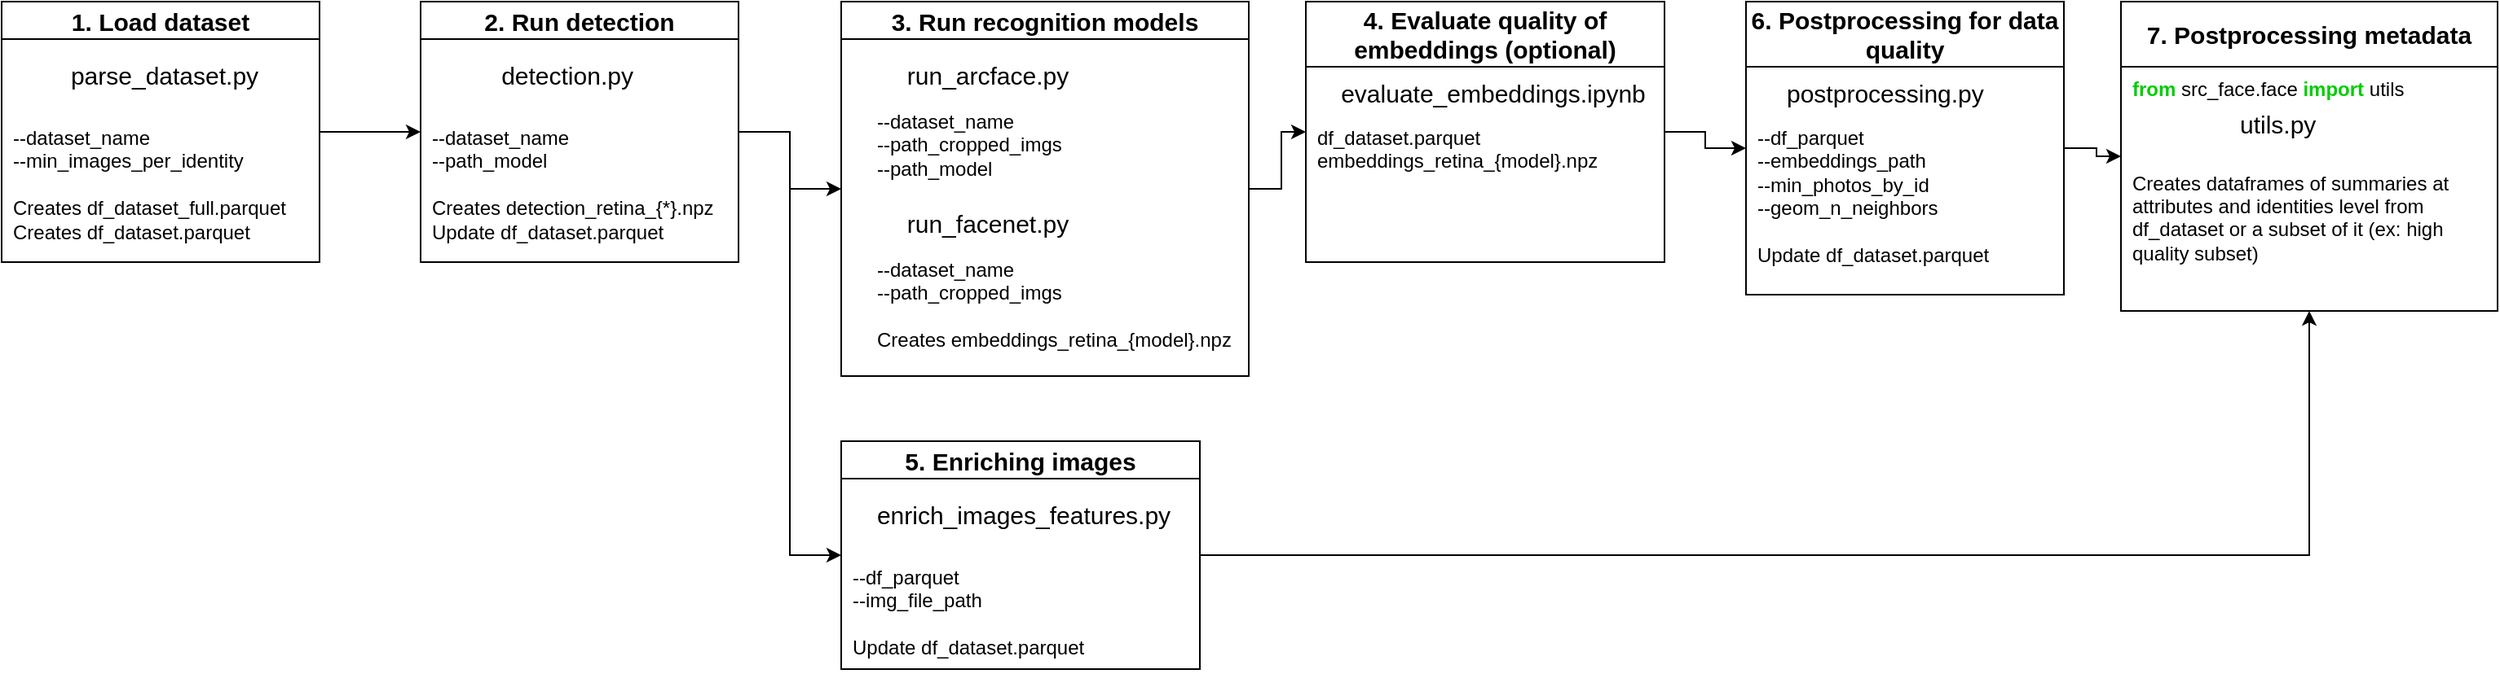 <mxfile version="24.2.7" type="device">
  <diagram name="Page-1" id="vQK37tlVbIWJRqgLQUT4">
    <mxGraphModel dx="1364" dy="840" grid="1" gridSize="10" guides="1" tooltips="1" connect="1" arrows="1" fold="1" page="1" pageScale="1" pageWidth="1169" pageHeight="827" math="0" shadow="0">
      <root>
        <mxCell id="0" />
        <mxCell id="1" parent="0" />
        <mxCell id="eA9wci_QhcoB31TBnbEu-33" value="" style="group" parent="1" vertex="1" connectable="0">
          <mxGeometry x="30" y="50" width="110" height="30" as="geometry" />
        </mxCell>
        <mxCell id="eA9wci_QhcoB31TBnbEu-31" value="" style="group" parent="eA9wci_QhcoB31TBnbEu-33" vertex="1" connectable="0">
          <mxGeometry width="110" height="30" as="geometry" />
        </mxCell>
        <mxCell id="eA9wci_QhcoB31TBnbEu-23" value="" style="shape=image;verticalLabelPosition=bottom;labelBackgroundColor=default;verticalAlign=top;aspect=fixed;imageAspect=0;image=https://upload.wikimedia.org/wikipedia/commons/thumb/c/c3/Python-logo-notext.svg/1869px-Python-logo-notext.svg.png;" parent="eA9wci_QhcoB31TBnbEu-31" vertex="1">
          <mxGeometry y="8.08" width="20" height="21.92" as="geometry" />
        </mxCell>
        <mxCell id="eA9wci_QhcoB31TBnbEu-29" value="&lt;span style=&quot;text-align: left; text-wrap: nowrap; color: rgba(0, 0, 0, 0); font-family: monospace; font-size: 0px;&quot;&gt;%3CmxGraphModel%3E%3Croot%3E%3CmxCell%20id%3D%220%22%2F%3E%3CmxCell%20id%3D%221%22%20parent%3D%220%22%2F%3E%3CmxCell%20id%3D%222%22%20value%3D%22%22%20style%3D%22shape%3Dimage%3BverticalLabelPosition%3Dbottom%3BlabelBackgroundColor%3Ddefault%3BverticalAlign%3Dtop%3Baspect%3Dfixed%3BimageAspect%3D0%3Bimage%3Dhttps%3A%2F%2Fupload.wikimedia.org%2Fwikipedia%2Fcommons%2Fthumb%2Fc%2Fc3%2FPython-logo-notext.svg%2F1869px-Python-logo-notext.svg.png%3B%22%20vertex%3D%221%22%20parent%3D%221%22%3E%3CmxGeometry%20x%3D%2270%22%20y%3D%22214.04%22%20width%3D%2220%22%20height%3D%2221.92%22%20as%3D%22geometry%22%2F%3E%3C%2FmxCell%3E%3C%2Froot%3E%3C%2FmxGraphModel%3E&lt;/span&gt;&lt;span style=&quot;text-align: left; text-wrap: nowrap; color: rgba(0, 0, 0, 0); font-family: monospace; font-size: 0px;&quot;&gt;%3CmxGraphModel%3E%3Croot%3E%3CmxCell%20id%3D%220%22%2F%3E%3CmxCell%20id%3D%221%22%20parent%3D%220%22%2F%3E%3CmxCell%20id%3D%222%22%20value%3D%22%22%20style%3D%22shape%3Dimage%3BverticalLabelPosition%3Dbottom%3BlabelBackgroundColor%3Ddefault%3BverticalAlign%3Dtop%3Baspect%3Dfixed%3BimageAspect%3D0%3Bimage%3Dhttps%3A%2F%2Fupload.wikimedia.org%2Fwikipedia%2Fcommons%2Fthumb%2Fc%2Fc3%2FPython-logo-notext.svg%2F1869px-Python-logo-notext.svg.png%3B%22%20vertex%3D%221%22%20parent%3D%221%22%3E%3CmxGeometry%20x%3D%2270%22%20y%3D%22214.04%22%20width%3D%2220%22%20height%3D%2221.92%22%20as%3D%22geometry%22%2F%3E%3C%2FmxCell%3E%3C%2Froot%3E%3C%2FmxGraphModel%3E&lt;/span&gt;&lt;span style=&quot;text-align: left; font-size: 15px;&quot;&gt;parse_dataset.py&lt;/span&gt;" style="text;html=1;align=center;verticalAlign=middle;whiteSpace=wrap;rounded=0;" parent="eA9wci_QhcoB31TBnbEu-33" vertex="1">
          <mxGeometry x="50" width="60" height="30" as="geometry" />
        </mxCell>
        <mxCell id="eA9wci_QhcoB31TBnbEu-93" style="edgeStyle=orthogonalEdgeStyle;rounded=0;orthogonalLoop=1;jettySize=auto;html=1;" parent="1" source="eA9wci_QhcoB31TBnbEu-34" target="eA9wci_QhcoB31TBnbEu-46" edge="1">
          <mxGeometry relative="1" as="geometry" />
        </mxCell>
        <mxCell id="eA9wci_QhcoB31TBnbEu-34" value="&lt;span style=&quot;font-size: 15px;&quot;&gt;1. Load dataset&lt;/span&gt;" style="swimlane;whiteSpace=wrap;html=1;startSize=23;" parent="1" vertex="1">
          <mxGeometry x="10" y="20" width="195" height="160" as="geometry" />
        </mxCell>
        <mxCell id="eA9wci_QhcoB31TBnbEu-35" value="&lt;div&gt;--dataset_name&lt;/div&gt;&lt;div&gt;--min_images_per_identity&lt;/div&gt;&lt;div&gt;&lt;br&gt;&lt;/div&gt;&lt;div&gt;Creates&amp;nbsp;&lt;span style=&quot;background-color: initial;&quot;&gt;df_dataset_full.parquet&lt;/span&gt;&lt;/div&gt;&lt;div&gt;&lt;span style=&quot;background-color: initial;&quot;&gt;Creates&amp;nbsp;&lt;/span&gt;df_dataset.parquet&lt;/div&gt;" style="text;html=1;align=left;verticalAlign=top;whiteSpace=wrap;rounded=0;" parent="eA9wci_QhcoB31TBnbEu-34" vertex="1">
          <mxGeometry x="5" y="70" width="190" height="120" as="geometry" />
        </mxCell>
        <mxCell id="eA9wci_QhcoB31TBnbEu-94" style="edgeStyle=orthogonalEdgeStyle;rounded=0;orthogonalLoop=1;jettySize=auto;html=1;" parent="1" source="eA9wci_QhcoB31TBnbEu-46" target="eA9wci_QhcoB31TBnbEu-53" edge="1">
          <mxGeometry relative="1" as="geometry" />
        </mxCell>
        <mxCell id="eA9wci_QhcoB31TBnbEu-95" style="edgeStyle=orthogonalEdgeStyle;rounded=0;orthogonalLoop=1;jettySize=auto;html=1;entryX=0;entryY=0.5;entryDx=0;entryDy=0;" parent="1" source="eA9wci_QhcoB31TBnbEu-46" target="eA9wci_QhcoB31TBnbEu-71" edge="1">
          <mxGeometry relative="1" as="geometry" />
        </mxCell>
        <mxCell id="eA9wci_QhcoB31TBnbEu-97" style="edgeStyle=orthogonalEdgeStyle;rounded=0;orthogonalLoop=1;jettySize=auto;html=1;" parent="1" source="eA9wci_QhcoB31TBnbEu-53" target="eA9wci_QhcoB31TBnbEu-65" edge="1">
          <mxGeometry relative="1" as="geometry" />
        </mxCell>
        <mxCell id="eA9wci_QhcoB31TBnbEu-53" value="&lt;span style=&quot;font-size: 15px;&quot;&gt;3. Run recognition models&lt;/span&gt;" style="swimlane;whiteSpace=wrap;html=1;startSize=23;" parent="1" vertex="1">
          <mxGeometry x="525" y="20" width="250" height="230" as="geometry" />
        </mxCell>
        <mxCell id="eA9wci_QhcoB31TBnbEu-54" value="&lt;div&gt;&lt;div&gt;--dataset_name&lt;/div&gt;&lt;div&gt;--path_cropped_imgs&lt;/div&gt;&lt;/div&gt;&lt;div&gt;&lt;br&gt;&lt;/div&gt;&lt;div&gt;Creates&amp;nbsp;&lt;span style=&quot;background-color: initial;&quot;&gt;embeddings_retina_{model}.npz&lt;/span&gt;&lt;/div&gt;" style="text;html=1;align=left;verticalAlign=top;whiteSpace=wrap;rounded=0;" parent="eA9wci_QhcoB31TBnbEu-53" vertex="1">
          <mxGeometry x="20" y="151" width="190" height="120" as="geometry" />
        </mxCell>
        <mxCell id="eA9wci_QhcoB31TBnbEu-79" value="" style="group" parent="eA9wci_QhcoB31TBnbEu-53" vertex="1" connectable="0">
          <mxGeometry x="20" y="121" width="110" height="30" as="geometry" />
        </mxCell>
        <mxCell id="eA9wci_QhcoB31TBnbEu-80" value="" style="group" parent="eA9wci_QhcoB31TBnbEu-79" vertex="1" connectable="0">
          <mxGeometry width="110" height="30" as="geometry" />
        </mxCell>
        <mxCell id="eA9wci_QhcoB31TBnbEu-81" value="" style="shape=image;verticalLabelPosition=bottom;labelBackgroundColor=default;verticalAlign=top;aspect=fixed;imageAspect=0;image=https://upload.wikimedia.org/wikipedia/commons/thumb/c/c3/Python-logo-notext.svg/1869px-Python-logo-notext.svg.png;" parent="eA9wci_QhcoB31TBnbEu-80" vertex="1">
          <mxGeometry y="8.08" width="20" height="21.92" as="geometry" />
        </mxCell>
        <mxCell id="eA9wci_QhcoB31TBnbEu-82" value="&lt;span style=&quot;text-align: left; text-wrap: nowrap; color: rgba(0, 0, 0, 0); font-family: monospace; font-size: 0px;&quot;&gt;%3CmxGraphModel%3E%3Croot%3E%3CmxCell%20id%3D%220%22%2F%3E%3CmxCell%20id%3D%221%22%20parent%3D%220%22%2F%3E%3CmxCell%20id%3D%222%22%20value%3D%22%22%20style%3D%22shape%3Dimage%3BverticalLabelPosition%3Dbottom%3BlabelBackgroundColor%3Ddefault%3BverticalAlign%3Dtop%3Baspect%3Dfixed%3BimageAspect%3D0%3Bimage%3Dhttps%3A%2F%2Fupload.wikimedia.org%2Fwikipedia%2Fcommons%2Fthumb%2Fc%2Fc3%2FPython-logo-notext.svg%2F1869px-Python-logo-notext.svg.png%3B%22%20vertex%3D%221%22%20parent%3D%221%22%3E%3CmxGeometry%20x%3D%2270%22%20y%3D%22214.04%22%20width%3D%2220%22%20height%3D%2221.92%22%20as%3D%22geometry%22%2F%3E%3C%2FmxCell%3E%3C%2Froot%3E%3C%2FmxGraphModel%3E&lt;/span&gt;&lt;span style=&quot;text-align: left; text-wrap: nowrap; color: rgba(0, 0, 0, 0); font-family: monospace; font-size: 0px;&quot;&gt;%3CmxGraphModel%3E%3Croot%3E%3CmxCell%20id%3D%220%22%2F%3E%3CmxCell%20id%3D%221%22%20parent%3D%220%22%2F%3E%3CmxCell%20id%3D%222%22%20value%3D%22%22%20style%3D%22shape%3Dimage%3BverticalLabelPosition%3Dbottom%3BlabelBackgroundColor%3Ddefault%3BverticalAlign%3Dtop%3Baspect%3Dfixed%3BimageAspect%3D0%3Bimage%3Dhttps%3A%2F%2Fupload.wikimedia.org%2Fwikipedia%2Fcommons%2Fthumb%2Fc%2Fc3%2FPython-logo-notext.svg%2F1869px-Python-logo-notext.svg.png%3B%22%20vertex%3D%221%22%20parent%3D%221%22%3E%3CmxGeometry%20x%3D%2270%22%20y%3D%22214.04%22%20width%3D%2220%22%20height%3D%2221.92%22%20as%3D%22geometry%22%2F%3E%3C%2FmxCell%3E%3C%2Froot%3E%3C%2FmxGraphModel&lt;/span&gt;&lt;span style=&quot;text-align: left; font-size: 15px;&quot;&gt;run_facenet&lt;/span&gt;&lt;span style=&quot;font-size: 15px; text-align: left; background-color: initial;&quot;&gt;.py&lt;/span&gt;" style="text;html=1;align=center;verticalAlign=middle;whiteSpace=wrap;rounded=0;" parent="eA9wci_QhcoB31TBnbEu-80" vertex="1">
          <mxGeometry x="40" width="60" height="30" as="geometry" />
        </mxCell>
        <mxCell id="eA9wci_QhcoB31TBnbEu-83" value="&lt;div&gt;--dataset_name&lt;/div&gt;&lt;div&gt;--path_cropped_imgs&lt;/div&gt;&lt;div&gt;--path_model&lt;/div&gt;" style="text;html=1;align=left;verticalAlign=top;whiteSpace=wrap;rounded=0;" parent="eA9wci_QhcoB31TBnbEu-53" vertex="1">
          <mxGeometry x="20" y="60" width="190" height="60" as="geometry" />
        </mxCell>
        <mxCell id="eA9wci_QhcoB31TBnbEu-49" value="" style="group" parent="eA9wci_QhcoB31TBnbEu-53" vertex="1" connectable="0">
          <mxGeometry x="20" y="30" width="110" height="30" as="geometry" />
        </mxCell>
        <mxCell id="eA9wci_QhcoB31TBnbEu-50" value="" style="group" parent="eA9wci_QhcoB31TBnbEu-49" vertex="1" connectable="0">
          <mxGeometry width="110" height="30" as="geometry" />
        </mxCell>
        <mxCell id="eA9wci_QhcoB31TBnbEu-51" value="" style="shape=image;verticalLabelPosition=bottom;labelBackgroundColor=default;verticalAlign=top;aspect=fixed;imageAspect=0;image=https://upload.wikimedia.org/wikipedia/commons/thumb/c/c3/Python-logo-notext.svg/1869px-Python-logo-notext.svg.png;" parent="eA9wci_QhcoB31TBnbEu-50" vertex="1">
          <mxGeometry y="8.08" width="20" height="21.92" as="geometry" />
        </mxCell>
        <mxCell id="eA9wci_QhcoB31TBnbEu-52" value="&lt;span style=&quot;text-align: left; text-wrap: nowrap; color: rgba(0, 0, 0, 0); font-family: monospace; font-size: 0px;&quot;&gt;%3CmxGraphModel%3E%3Croot%3E%3CmxCell%20id%3D%220%22%2F%3E%3CmxCell%20id%3D%221%22%20parent%3D%220%22%2F%3E%3CmxCell%20id%3D%222%22%20value%3D%22%22%20style%3D%22shape%3Dimage%3BverticalLabelPosition%3Dbottom%3BlabelBackgroundColor%3Ddefault%3BverticalAlign%3Dtop%3Baspect%3Dfixed%3BimageAspect%3D0%3Bimage%3Dhttps%3A%2F%2Fupload.wikimedia.org%2Fwikipedia%2Fcommons%2Fthumb%2Fc%2Fc3%2FPython-logo-notext.svg%2F1869px-Python-logo-notext.svg.png%3B%22%20vertex%3D%221%22%20parent%3D%221%22%3E%3CmxGeometry%20x%3D%2270%22%20y%3D%22214.04%22%20width%3D%2220%22%20height%3D%2221.92%22%20as%3D%22geometry%22%2F%3E%3C%2FmxCell%3E%3C%2Froot%3E%3C%2FmxGraphModel%3E&lt;/span&gt;&lt;span style=&quot;text-align: left; text-wrap: nowrap; color: rgba(0, 0, 0, 0); font-family: monospace; font-size: 0px;&quot;&gt;%3CmxGraphModel%3E%3Croot%3E%3CmxCell%20id%3D%220%22%2F%3E%3CmxCell%20id%3D%221%22%20parent%3D%220%22%2F%3E%3CmxCell%20id%3D%222%22%20value%3D%22%22%20style%3D%22shape%3Dimage%3BverticalLabelPosition%3Dbottom%3BlabelBackgroundColor%3Ddefault%3BverticalAlign%3Dtop%3Baspect%3Dfixed%3BimageAspect%3D0%3Bimage%3Dhttps%3A%2F%2Fupload.wikimedia.org%2Fwikipedia%2Fcommons%2Fthumb%2Fc%2Fc3%2FPython-logo-notext.svg%2F1869px-Python-logo-notext.svg.png%3B%22%20vertex%3D%221%22%20parent%3D%221%22%3E%3CmxGeometry%20x%3D%2270%22%20y%3D%22214.04%22%20width%3D%2220%22%20height%3D%2221.92%22%20as%3D%22geometry%22%2F%3E%3C%2FmxCell%3E%3C%2Froot%3E%3C%2FmxGraphModel&lt;/span&gt;&lt;span style=&quot;text-align: left; font-size: 15px;&quot;&gt;run_arcface.py&lt;/span&gt;" style="text;html=1;align=center;verticalAlign=middle;whiteSpace=wrap;rounded=0;" parent="eA9wci_QhcoB31TBnbEu-50" vertex="1">
          <mxGeometry x="40" width="60" height="30" as="geometry" />
        </mxCell>
        <mxCell id="eA9wci_QhcoB31TBnbEu-99" style="edgeStyle=orthogonalEdgeStyle;rounded=0;orthogonalLoop=1;jettySize=auto;html=1;" parent="1" source="eA9wci_QhcoB31TBnbEu-59" target="eA9wci_QhcoB31TBnbEu-89" edge="1">
          <mxGeometry relative="1" as="geometry" />
        </mxCell>
        <mxCell id="eA9wci_QhcoB31TBnbEu-98" style="edgeStyle=orthogonalEdgeStyle;rounded=0;orthogonalLoop=1;jettySize=auto;html=1;" parent="1" source="eA9wci_QhcoB31TBnbEu-65" target="eA9wci_QhcoB31TBnbEu-59" edge="1">
          <mxGeometry relative="1" as="geometry" />
        </mxCell>
        <mxCell id="eA9wci_QhcoB31TBnbEu-96" value="" style="group" parent="1" vertex="1" connectable="0">
          <mxGeometry x="525" y="290" width="220" height="140" as="geometry" />
        </mxCell>
        <mxCell id="eA9wci_QhcoB31TBnbEu-67" value="" style="group;align=left;" parent="eA9wci_QhcoB31TBnbEu-96" vertex="1" connectable="0">
          <mxGeometry y="30" width="110" height="30" as="geometry" />
        </mxCell>
        <mxCell id="eA9wci_QhcoB31TBnbEu-68" value="" style="group" parent="eA9wci_QhcoB31TBnbEu-67" vertex="1" connectable="0">
          <mxGeometry x="2" width="110" height="30" as="geometry" />
        </mxCell>
        <mxCell id="eA9wci_QhcoB31TBnbEu-69" value="" style="shape=image;verticalLabelPosition=bottom;labelBackgroundColor=default;verticalAlign=top;aspect=fixed;imageAspect=0;image=https://upload.wikimedia.org/wikipedia/commons/thumb/c/c3/Python-logo-notext.svg/1869px-Python-logo-notext.svg.png;" parent="eA9wci_QhcoB31TBnbEu-68" vertex="1">
          <mxGeometry y="8.08" width="20" height="21.92" as="geometry" />
        </mxCell>
        <mxCell id="eA9wci_QhcoB31TBnbEu-70" value="&lt;span style=&quot;text-align: left; text-wrap: nowrap; color: rgba(0, 0, 0, 0); font-family: monospace; font-size: 0px;&quot;&gt;%3CmxGraphModel%3E%3Croot%3E%3CmxCell%20id%3D%220%22%2F%3E%3CmxCell%20id%3D%221%22%20parent%3D%220%22%2F%3E%3CmxCell%20id%3D%222%22%20value%3D%22%22%20style%3D%22shape%3Dimage%3BverticalLabelPosition%3Dbottom%3BlabelBackgroundColor%3Ddefault%3BverticalAlign%3Dtop%3Baspect%3Dfixed%3BimageAspect%3D0%3Bimage%3Dhttps%3A%2F%2Fupload.wikimedia.org%2Fwikipedia%2Fcommons%2Fthumb%2Fc%2Fc3%2FPython-logo-notext.svg%2F1869px-Python-logo-notext.svg.png%3B%22%20vertex%3D%221%22%20parent%3D%221%22%3E%3CmxGeometry%20x%3D%2270%22%20y%3D%22214.04%22%20width%3D%2220%22%20height%3D%2221.92%22%20as%3D%22geometry%22%2F%3E%3C%2FmxCell%3E%3C%2Froot%3E%3C%2FmxGraphModel%3E&lt;/span&gt;&lt;span style=&quot;text-align: left; text-wrap: nowrap; color: rgba(0, 0, 0, 0); font-family: monospace; font-size: 0px;&quot;&gt;%3CmxGraphModel%3E%3Croot%3E%3CmxCell%20id%3D%220%22%2F%3E%3CmxCell%20id%3D%221%22%20parent%3D%220%22%2F%3E%3CmxCell%20id%3D%222%22%20value%3D%22%22%20style%3D%22shape%3Dimage%3BverticalLabelPosition%3Dbottom%3BlabelBackgroundColor%3Ddefault%3BverticalAlign%3Dtop%3Baspect%3Dfixed%3BimageAspect%3D0%3Bimage%3Dhttps%3A%2F%2Fupload.wikimedia.org%2Fwikipedia%2Fcommons%2Fthumb%2Fc%2Fc3%2FPython-logo-notext.svg%2F1869px-Python-logo-notext.svg.png%3B%22%20vertex%3D%221%22%20parent%3D%221%22%3E%3CmxGeometry%20x%3D%2270%22%20y%3D%22214.04%22%20width%3D%2220%22%20height%3D%2221.92%22%20as%3D%22geometry%22%2F%3E%3C%2FmxCell%3E%3C%2Froot%3E%3C%2FmxGraphModel%&lt;/span&gt;&lt;span style=&quot;text-align: left;&quot;&gt;&lt;span style=&quot;font-size: 15px;&quot;&gt;enrich_images_features.py&lt;/span&gt;&lt;/span&gt;" style="text;html=1;align=center;verticalAlign=middle;whiteSpace=wrap;rounded=0;" parent="eA9wci_QhcoB31TBnbEu-68" vertex="1">
          <mxGeometry x="80" width="60" height="30" as="geometry" />
        </mxCell>
        <mxCell id="eA9wci_QhcoB31TBnbEu-71" value="&lt;span style=&quot;font-size: 15px;&quot;&gt;5. Enriching images&lt;/span&gt;" style="swimlane;whiteSpace=wrap;html=1;startSize=23;" parent="eA9wci_QhcoB31TBnbEu-96" vertex="1">
          <mxGeometry width="220" height="140" as="geometry" />
        </mxCell>
        <mxCell id="eA9wci_QhcoB31TBnbEu-72" value="&lt;div&gt;&lt;div&gt;--df_parquet&lt;/div&gt;&lt;div&gt;--img_file_path&lt;/div&gt;&lt;/div&gt;&lt;div&gt;&lt;br&gt;&lt;/div&gt;&lt;div&gt;&lt;span style=&quot;background-color: initial;&quot;&gt;Update&amp;nbsp;&lt;/span&gt;df_dataset.parquet&lt;/div&gt;" style="text;html=1;align=left;verticalAlign=top;whiteSpace=wrap;rounded=0;" parent="eA9wci_QhcoB31TBnbEu-71" vertex="1">
          <mxGeometry x="5" y="70" width="190" height="80" as="geometry" />
        </mxCell>
        <mxCell id="eA9wci_QhcoB31TBnbEu-100" style="edgeStyle=orthogonalEdgeStyle;rounded=0;orthogonalLoop=1;jettySize=auto;html=1;" parent="1" source="eA9wci_QhcoB31TBnbEu-71" target="eA9wci_QhcoB31TBnbEu-89" edge="1">
          <mxGeometry relative="1" as="geometry" />
        </mxCell>
        <mxCell id="eA9wci_QhcoB31TBnbEu-101" value="" style="group" parent="1" vertex="1" connectable="0">
          <mxGeometry x="267" y="20" width="195" height="160" as="geometry" />
        </mxCell>
        <mxCell id="eA9wci_QhcoB31TBnbEu-42" value="" style="group" parent="eA9wci_QhcoB31TBnbEu-101" vertex="1" connectable="0">
          <mxGeometry x="20" y="30" width="110" height="30" as="geometry" />
        </mxCell>
        <mxCell id="eA9wci_QhcoB31TBnbEu-43" value="" style="group" parent="eA9wci_QhcoB31TBnbEu-42" vertex="1" connectable="0">
          <mxGeometry width="110" height="30" as="geometry" />
        </mxCell>
        <mxCell id="eA9wci_QhcoB31TBnbEu-44" value="" style="shape=image;verticalLabelPosition=bottom;labelBackgroundColor=default;verticalAlign=top;aspect=fixed;imageAspect=0;image=https://upload.wikimedia.org/wikipedia/commons/thumb/c/c3/Python-logo-notext.svg/1869px-Python-logo-notext.svg.png;" parent="eA9wci_QhcoB31TBnbEu-43" vertex="1">
          <mxGeometry y="8.08" width="20" height="21.92" as="geometry" />
        </mxCell>
        <mxCell id="eA9wci_QhcoB31TBnbEu-45" value="&lt;span style=&quot;text-align: left; text-wrap: nowrap; color: rgba(0, 0, 0, 0); font-family: monospace; font-size: 0px;&quot;&gt;%3CmxGraphModel%3E%3Croot%3E%3CmxCell%20id%3D%220%22%2F%3E%3CmxCell%20id%3D%221%22%20parent%3D%220%22%2F%3E%3CmxCell%20id%3D%222%22%20value%3D%22%22%20style%3D%22shape%3Dimage%3BverticalLabelPosition%3Dbottom%3BlabelBackgroundColor%3Ddefault%3BverticalAlign%3Dtop%3Baspect%3Dfixed%3BimageAspect%3D0%3Bimage%3Dhttps%3A%2F%2Fupload.wikimedia.org%2Fwikipedia%2Fcommons%2Fthumb%2Fc%2Fc3%2FPython-logo-notext.svg%2F1869px-Python-logo-notext.svg.png%3B%22%20vertex%3D%221%22%20parent%3D%221%22%3E%3CmxGeometry%20x%3D%2270%22%20y%3D%22214.04%22%20width%3D%2220%22%20height%3D%2221.92%22%20as%3D%22geometry%22%2F%3E%3C%2FmxCell%3E%3C%2Froot%3E%3C%2FmxGraphModel%3E&lt;/span&gt;&lt;span style=&quot;text-align: left; text-wrap: nowrap; color: rgba(0, 0, 0, 0); font-family: monospace; font-size: 0px;&quot;&gt;%3CmxGraphModel%3E%3Croot%3E%3CmxCell%20id%3D%220%22%2F%3E%3CmxCell%20id%3D%221%22%20parent%3D%220%22%2F%3E%3CmxCell%20id%3D%222%22%20value%3D%22%22%20style%3D%22shape%3Dimage%3BverticalLabelPosition%3Dbottom%3BlabelBackgroundColor%3Ddefault%3BverticalAlign%3Dtop%3Baspect%3Dfixed%3BimageAspect%3D0%3Bimage%3Dhttps%3A%2F%2Fupload.wikimedia.org%2Fwikipedia%2Fcommons%2Fthumb%2Fc%2Fc3%2FPython-logo-notext.svg%2F1869px-Python-logo-notext.svg.png%3B%22%20vertex%3D%221%22%20parent%3D%221%22%3E%3CmxGeometry%20x%3D%2270%22%20y%3D%22214.04%22%20width%3D%2220%22%20height%3D%2221.92%22%20as%3D%22geometry%22%2F%3E%3C%2FmxCell%3E%3C%2Froot%3E%3C%2FmxGraphModel%&lt;/span&gt;&lt;span style=&quot;text-align: left; font-size: 15px;&quot;&gt;detection.py&lt;/span&gt;" style="text;html=1;align=center;verticalAlign=middle;whiteSpace=wrap;rounded=0;" parent="eA9wci_QhcoB31TBnbEu-43" vertex="1">
          <mxGeometry x="40" width="60" height="30" as="geometry" />
        </mxCell>
        <mxCell id="eA9wci_QhcoB31TBnbEu-46" value="&lt;span style=&quot;font-size: 15px;&quot;&gt;2. Run detection&lt;/span&gt;" style="swimlane;whiteSpace=wrap;html=1;startSize=23;" parent="eA9wci_QhcoB31TBnbEu-101" vertex="1">
          <mxGeometry width="195" height="160" as="geometry" />
        </mxCell>
        <mxCell id="eA9wci_QhcoB31TBnbEu-47" value="&lt;div&gt;&lt;div&gt;--dataset_name&lt;/div&gt;&lt;div&gt;--path_model&lt;/div&gt;&lt;/div&gt;&lt;div&gt;&lt;br&gt;&lt;/div&gt;&lt;div&gt;Creates&amp;nbsp;detection_retina_{*}.npz&lt;/div&gt;&lt;div&gt;&lt;span style=&quot;background-color: initial;&quot;&gt;Update&amp;nbsp;&lt;/span&gt;df_dataset.parquet&lt;/div&gt;" style="text;html=1;align=left;verticalAlign=top;whiteSpace=wrap;rounded=0;" parent="eA9wci_QhcoB31TBnbEu-46" vertex="1">
          <mxGeometry x="5" y="70" width="190" height="120" as="geometry" />
        </mxCell>
        <mxCell id="eA9wci_QhcoB31TBnbEu-102" value="" style="group" parent="1" vertex="1" connectable="0">
          <mxGeometry x="810" y="20" width="220" height="160" as="geometry" />
        </mxCell>
        <mxCell id="eA9wci_QhcoB31TBnbEu-61" value="" style="group" parent="eA9wci_QhcoB31TBnbEu-102" vertex="1" connectable="0">
          <mxGeometry x="20" y="30" width="110" height="30" as="geometry" />
        </mxCell>
        <mxCell id="eA9wci_QhcoB31TBnbEu-62" value="" style="group" parent="eA9wci_QhcoB31TBnbEu-61" vertex="1" connectable="0">
          <mxGeometry width="110" height="30" as="geometry" />
        </mxCell>
        <mxCell id="eA9wci_QhcoB31TBnbEu-64" value="&lt;span style=&quot;text-align: left; text-wrap: nowrap; color: rgba(0, 0, 0, 0); font-family: monospace; font-size: 0px;&quot;&gt;%3CmxGraphModel%3E%3Croot%3E%3CmxCell%20id%3D%220%22%2F%3E%3CmxCell%20id%3D%221%22%20parent%3D%220%22%2F%3E%3CmxCell%20id%3D%222%22%20value%3D%22%22%20style%3D%22shape%3Dimage%3BverticalLabelPosition%3Dbottom%3BlabelBackgroundColor%3Ddefault%3BverticalAlign%3Dtop%3Baspect%3Dfixed%3BimageAspect%3D0%3Bimage%3Dhttps%3A%2F%2Fupload.wikimedia.org%2Fwikipedia%2Fcommons%2Fthumb%2Fc%2Fc3%2FPython-logo-notext.svg%2F1869px-Python-logo-notext.svg.png%3B%22%20vertex%3D%221%22%20parent%3D%221%22%3E%3CmxGeometry%20x%3D%2270%22%20y%3D%22214.04%22%20width%3D%2220%22%20height%3D%2221.92%22%20as%3D%22geometry%22%2F%3E%3C%2FmxCell%3E%3C%2Froot%3E%3C%2FmxGraphModel%3E&lt;/span&gt;&lt;span style=&quot;text-align: left; text-wrap: nowrap; color: rgba(0, 0, 0, 0); font-family: monospace; font-size: 0px;&quot;&gt;%3CmxGraphModel%3E%3Croot%3E%3CmxCell%20id%3D%220%22%2F%3E%3CmxCell%20id%3D%221%22%20parent%3D%220%22%2F%3E%3CmxCell%20id%3D%222%22%20value%3D%22%22%20style%3D%22shape%3Dimage%3BverticalLabelPosition%3Dbottom%3BlabelBackgroundColor%3Ddefault%3BverticalAlign%3Dtop%3Baspect%3Dfixed%3BimageAspect%3D0%3Bimage%3Dhttps%3A%2F%2Fupload.wikimedia.org%2Fwikipedia%2Fcommons%2Fthumb%2Fc%2Fc3%2FPython-logo-notext.svg%2F1869px-Python-logo-notext.svg.png%3B%22%20vertex%3D%221%22%20parent%3D%221%22%3E%3CmxGeometry%20x%3D%2270%22%20y%3D%22214.04%22%20width%3D%2220%22%20height%3D%2221.92%22%20as%3D%22geometry%22%2F%3E%3C%2FmxCell%3E%3C%2Froot%3E%3C%2FmxGraphModel%&lt;/span&gt;&lt;span style=&quot;text-align: left;&quot;&gt;&lt;span style=&quot;font-size: 15px;&quot;&gt;evaluate_embeddings.ipynb&lt;/span&gt;&lt;/span&gt;" style="text;html=1;align=center;verticalAlign=middle;whiteSpace=wrap;rounded=0;" parent="eA9wci_QhcoB31TBnbEu-62" vertex="1">
          <mxGeometry x="65" y="11" width="60" height="30" as="geometry" />
        </mxCell>
        <mxCell id="eA9wci_QhcoB31TBnbEu-65" value="&lt;span style=&quot;font-size: 15px;&quot;&gt;4. Evaluate quality of embeddings (optional)&lt;/span&gt;" style="swimlane;whiteSpace=wrap;html=1;startSize=40;" parent="eA9wci_QhcoB31TBnbEu-102" vertex="1">
          <mxGeometry width="220" height="160" as="geometry" />
        </mxCell>
        <mxCell id="eA9wci_QhcoB31TBnbEu-66" value="&lt;div&gt;&lt;div&gt;df_dataset.parquet&lt;br&gt;&lt;/div&gt;&lt;/div&gt;&lt;div&gt;embeddings_retina_{model}.npz&lt;br&gt;&lt;/div&gt;" style="text;html=1;align=left;verticalAlign=top;whiteSpace=wrap;rounded=0;" parent="eA9wci_QhcoB31TBnbEu-65" vertex="1">
          <mxGeometry x="5" y="70" width="190" height="120" as="geometry" />
        </mxCell>
        <mxCell id="eA9wci_QhcoB31TBnbEu-84" value="" style="shape=image;verticalLabelPosition=bottom;labelBackgroundColor=default;verticalAlign=top;aspect=fixed;imageAspect=0;image=https://www.svgrepo.com/show/373718/jupyter.svg;" parent="eA9wci_QhcoB31TBnbEu-65" vertex="1">
          <mxGeometry y="50" width="20" height="20" as="geometry" />
        </mxCell>
        <mxCell id="eA9wci_QhcoB31TBnbEu-103" value="" style="group" parent="1" vertex="1" connectable="0">
          <mxGeometry x="1080" y="20" width="195" height="180" as="geometry" />
        </mxCell>
        <mxCell id="eA9wci_QhcoB31TBnbEu-55" value="" style="group" parent="eA9wci_QhcoB31TBnbEu-103" vertex="1" connectable="0">
          <mxGeometry x="2" y="41" width="110" height="30" as="geometry" />
        </mxCell>
        <mxCell id="eA9wci_QhcoB31TBnbEu-56" value="" style="group" parent="eA9wci_QhcoB31TBnbEu-55" vertex="1" connectable="0">
          <mxGeometry width="110" height="30" as="geometry" />
        </mxCell>
        <mxCell id="eA9wci_QhcoB31TBnbEu-57" value="" style="shape=image;verticalLabelPosition=bottom;labelBackgroundColor=default;verticalAlign=top;aspect=fixed;imageAspect=0;image=https://upload.wikimedia.org/wikipedia/commons/thumb/c/c3/Python-logo-notext.svg/1869px-Python-logo-notext.svg.png;" parent="eA9wci_QhcoB31TBnbEu-56" vertex="1">
          <mxGeometry y="8.08" width="20" height="21.92" as="geometry" />
        </mxCell>
        <mxCell id="eA9wci_QhcoB31TBnbEu-58" value="&lt;span style=&quot;text-wrap: nowrap; color: rgba(0, 0, 0, 0); font-family: monospace; font-size: 0px;&quot;&gt;%3CmxGraphModel%3E%3Croot%3E%3CmxCell%20id%3D%220%22%2F%3E%3CmxCell%20id%3D%221%22%20parent%3D%220%22%2F%3E%3CmxCell%20id%3D%222%22%20value%3D%22%22%20style%3D%22shape%3Dimage%3BverticalLabelPosition%3Dbottom%3BlabelBackgroundColor%3Ddefault%3BverticalAlign%3Dtop%3Baspect%3Dfixed%3BimageAspect%3D0%3Bimage%3Dhttps%3A%2F%2Fupload.wikimedia.org%2Fwikipedia%2Fcommons%2Fthumb%2Fc%2Fc3%2FPython-logo-notext.svg%2F1869px-Python-logo-notext.svg.png%3B%22%20vertex%3D%221%22%20parent%3D%221%22%3E%3CmxGeometry%20x%3D%2270%22%20y%3D%22214.04%22%20width%3D%2220%22%20height%3D%2221.92%22%20as%3D%22geometry%22%2F%3E%3C%2FmxCell%3E%3C%2Froot%3E%3C%2FmxGraphModel%3E&lt;/span&gt;&lt;span style=&quot;text-wrap: nowrap; color: rgba(0, 0, 0, 0); font-family: monospace; font-size: 0px;&quot;&gt;%3CmxGraphModel%3E%3Croot%3E%3CmxCell%20id%3D%220%22%2F%3E%3CmxCell%20id%3D%221%22%20parent%3D%220%22%2F%3E%3CmxCell%20id%3D%222%22%20value%3D%22%22%20style%3D%22shape%3Dimage%3BverticalLabelPosition%3Dbottom%3BlabelBackgroundColor%3Ddefault%3BverticalAlign%3Dtop%3Baspect%3Dfixed%3BimageAspect%3D0%3Bimage%3Dhttps%3A%2F%2Fupload.wikimedia.org%2Fwikipedia%2Fcommons%2Fthumb%2Fc%2Fc3%2FPython-logo-notext.svg%2F1869px-Python-logo-notext.svg.png%3B%22%20vertex%3D%221%22%20parent%3D%221%22%3E%3CmxGeometry%20x%3D%2270%22%20y%3D%22214.04%22%20width%3D%2220%22%20height%3D%2221.92%22%20as%3D%22geometry%22%2F%3E%3C%2FmxCell%3E%3C%2Froot%3E%3C%2FmxGraphModel%&lt;/span&gt;&lt;span style=&quot;font-size: 15px;&quot;&gt;postprocessing.py&lt;/span&gt;" style="text;html=1;align=left;verticalAlign=middle;whiteSpace=wrap;rounded=0;" parent="eA9wci_QhcoB31TBnbEu-56" vertex="1">
          <mxGeometry x="21" width="60" height="30" as="geometry" />
        </mxCell>
        <mxCell id="eA9wci_QhcoB31TBnbEu-59" value="&lt;span style=&quot;font-size: 15px;&quot;&gt;6. Postprocessing for data quality&lt;/span&gt;" style="swimlane;whiteSpace=wrap;html=1;startSize=40;" parent="eA9wci_QhcoB31TBnbEu-103" vertex="1">
          <mxGeometry width="195" height="180" as="geometry" />
        </mxCell>
        <mxCell id="eA9wci_QhcoB31TBnbEu-60" value="&lt;div&gt;&lt;div&gt;--df_parquet&lt;/div&gt;&lt;div&gt;--embeddings_path&lt;/div&gt;&lt;div&gt;--min_photos_by_id&lt;/div&gt;&lt;div&gt;--geom_n_neighbors&lt;/div&gt;&lt;/div&gt;&lt;div&gt;&lt;br&gt;&lt;/div&gt;&lt;div&gt;&lt;span style=&quot;background-color: initial;&quot;&gt;Update&amp;nbsp;&lt;/span&gt;df_dataset.parquet&lt;/div&gt;" style="text;html=1;align=left;verticalAlign=top;whiteSpace=wrap;rounded=0;" parent="eA9wci_QhcoB31TBnbEu-59" vertex="1">
          <mxGeometry x="5" y="70" width="190" height="120" as="geometry" />
        </mxCell>
        <mxCell id="eA9wci_QhcoB31TBnbEu-104" value="" style="group" parent="1" vertex="1" connectable="0">
          <mxGeometry x="1310" y="20" width="231" height="190" as="geometry" />
        </mxCell>
        <mxCell id="eA9wci_QhcoB31TBnbEu-89" value="&lt;span style=&quot;font-size: 15px;&quot;&gt;7. Postprocessing metadata&lt;/span&gt;" style="swimlane;whiteSpace=wrap;html=1;startSize=40;" parent="eA9wci_QhcoB31TBnbEu-104" vertex="1">
          <mxGeometry width="231" height="190" as="geometry" />
        </mxCell>
        <mxCell id="eA9wci_QhcoB31TBnbEu-90" value="&lt;div&gt;&lt;div&gt;&lt;b&gt;&lt;font color=&quot;#00cc00&quot;&gt;from&lt;/font&gt;&lt;/b&gt; src_face.face &lt;b&gt;&lt;font color=&quot;#00cc00&quot;&gt;import&lt;/font&gt;&lt;/b&gt; utils&lt;/div&gt;&lt;/div&gt;&lt;div&gt;&lt;br&gt;&lt;/div&gt;&lt;div&gt;&lt;br&gt;&lt;/div&gt;&lt;div&gt;&lt;br&gt;&lt;/div&gt;&lt;div&gt;&lt;span style=&quot;background-color: initial;&quot;&gt;Creates dataframes of summaries at attributes and identities level from df_dataset or a subset of it (ex: high quality subset)&lt;/span&gt;&lt;/div&gt;" style="text;html=1;align=left;verticalAlign=top;whiteSpace=wrap;rounded=0;" parent="eA9wci_QhcoB31TBnbEu-89" vertex="1">
          <mxGeometry x="5" y="40" width="225" height="150" as="geometry" />
        </mxCell>
        <mxCell id="eA9wci_QhcoB31TBnbEu-85" value="" style="group" parent="eA9wci_QhcoB31TBnbEu-89" vertex="1" connectable="0">
          <mxGeometry x="50" y="60" width="110" height="30" as="geometry" />
        </mxCell>
        <mxCell id="eA9wci_QhcoB31TBnbEu-86" value="" style="group" parent="eA9wci_QhcoB31TBnbEu-85" vertex="1" connectable="0">
          <mxGeometry width="110" height="30" as="geometry" />
        </mxCell>
        <mxCell id="eA9wci_QhcoB31TBnbEu-87" value="" style="shape=image;verticalLabelPosition=bottom;labelBackgroundColor=default;verticalAlign=top;aspect=fixed;imageAspect=0;image=https://upload.wikimedia.org/wikipedia/commons/thumb/c/c3/Python-logo-notext.svg/1869px-Python-logo-notext.svg.png;" parent="eA9wci_QhcoB31TBnbEu-86" vertex="1">
          <mxGeometry y="8.08" width="20" height="21.92" as="geometry" />
        </mxCell>
        <mxCell id="eA9wci_QhcoB31TBnbEu-88" value="&lt;span style=&quot;text-wrap: nowrap; color: rgba(0, 0, 0, 0); font-family: monospace; font-size: 0px;&quot;&gt;u%3CmxGraphModel%3E%3Croot%3E%3CmxCell%20id%3D%220%22%2F%3E%3CmxCell%20id%3D%221%22%20parent%3D%220%22%2F%3E%3CmxCell%20id%3D%222%22%20value%3D%22%22%20style%3D%22shape%3Dimage%3BverticalLabelPosition%3Dbottom%3BlabelBackgroundColor%3Ddefault%3BverticalAlign%3Dtop%3Baspect%3Dfixed%3BimageAspect%3D0%3Bimage%3Dhttps%3A%2F%2Fupload.wikimedia.org%2Fwikipedia%2Fcommons%2Fthumb%2Fc%2Fc3%2FPython-logo-notext.svg%2F1869px-Python-logo-notext.svg.png%3B%22%20vertex%3D%221%22%20parent%3D%221%22%3E%3CmxGeometry%20x%3D%2270%22%20y%3D%22214.04%22%20width%3D%2220%22%20height%3D%2221.92%22%20as%3D%22geometry%22%2F%3E%3C%2FmxCell%3E%3C%2Froot%3E%3C%2FmxGraphModel%3E&lt;/span&gt;&lt;span style=&quot;text-wrap: nowrap; color: rgba(0, 0, 0, 0); font-family: monospace; font-size: 0px;&quot;&gt;%3CmxGraphModel%3E%3Croot%3E%3CmxCell%20id%3D%220%22%2F%3E%3CmxCell%20id%3D%221%22%20parent%3D%220%22%2F%3E%3CmxCell%20id%3D%222%22%20value%3D%22%22%20style%3D%22shape%3Dimage%3BverticalLabelPosition%3Dbottom%3BlabelBackgroundColor%3Ddefault%3BverticalAlign%3Dtop%3Baspect%3Dfixed%3BimageAspect%3D0%3Bimage%3Dhttps%3A%2F%2Fupload.wikimedia.org%2Fwikipedia%2Fcommons%2Fthumb%2Fc%2Fc3%2FPython-logo-notext.svg%2F1869px-Python-logo-notext.svg.png%3B%22%20vertex%3D%221%22%20parent%3D%221%22%3E%3CmxGeometry%20x%3D%2270%22%20y%3D%22214.04%22%20width%3D%2220%22%20height%3D%2221.92%22%20as%3D%22geometry%22%2F%3E%3C%2FmxCell%3E%3C%2Froot%3E%3C%utils&lt;/span&gt;&lt;span style=&quot;font-size: 15px;&quot;&gt;utils.py&lt;/span&gt;" style="text;html=1;align=left;verticalAlign=middle;whiteSpace=wrap;rounded=0;" parent="eA9wci_QhcoB31TBnbEu-86" vertex="1">
          <mxGeometry x="21" width="60" height="30" as="geometry" />
        </mxCell>
      </root>
    </mxGraphModel>
  </diagram>
</mxfile>
